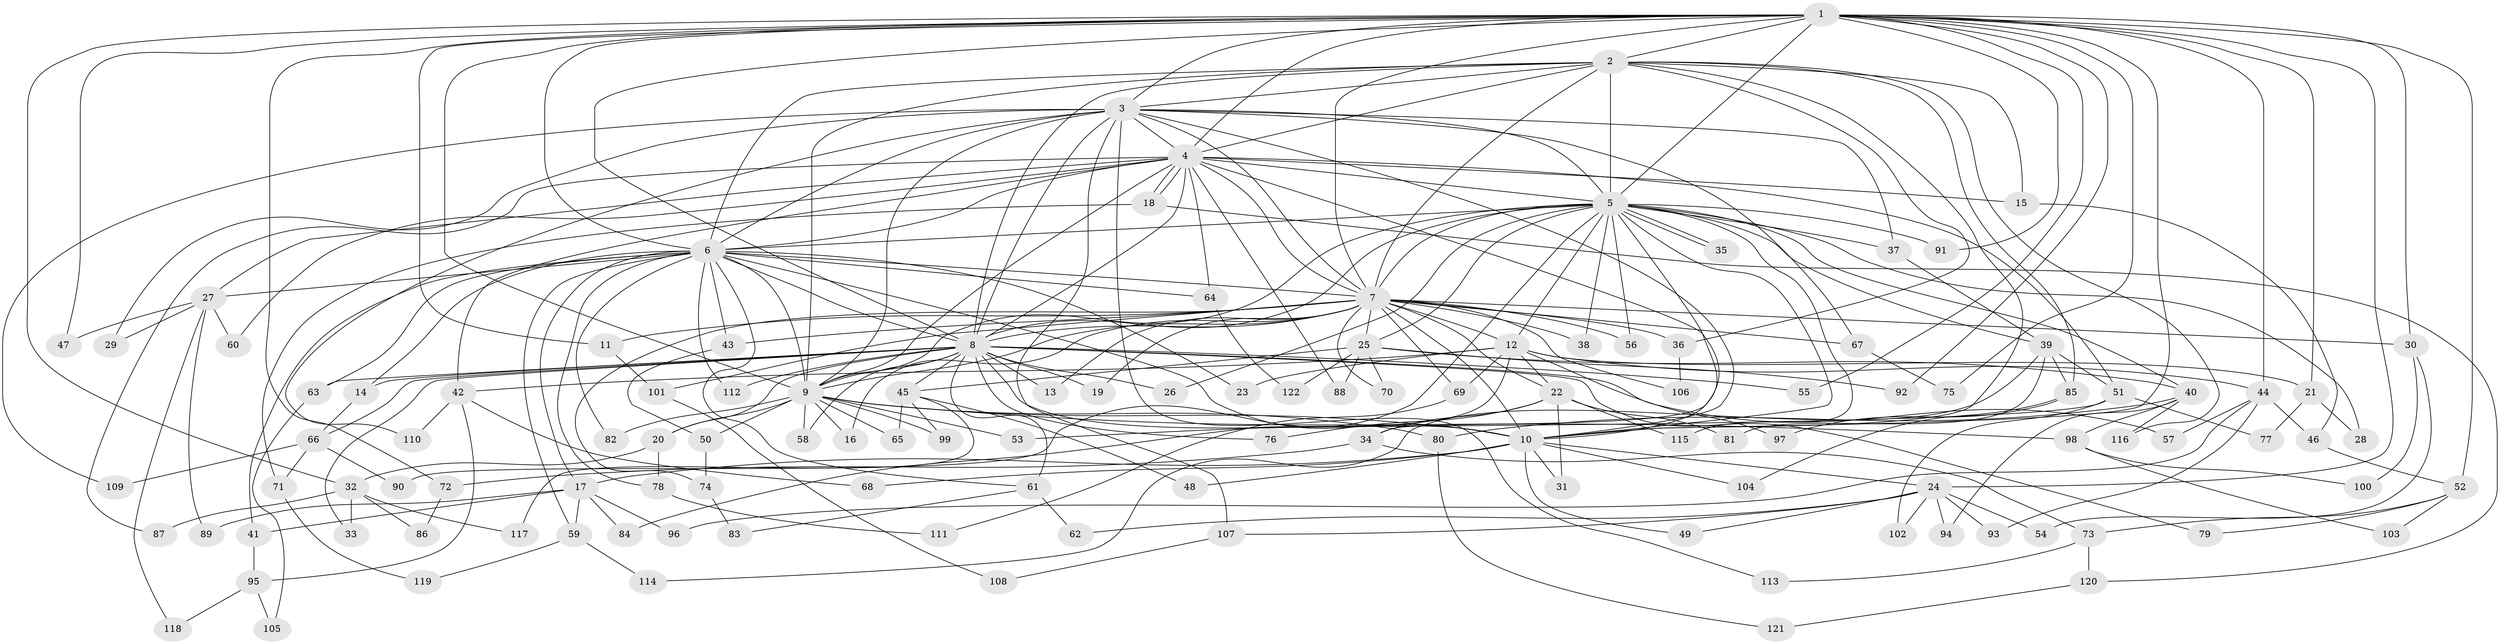 // Generated by graph-tools (version 1.1) at 2025/25/03/09/25 03:25:52]
// undirected, 122 vertices, 269 edges
graph export_dot {
graph [start="1"]
  node [color=gray90,style=filled];
  1;
  2;
  3;
  4;
  5;
  6;
  7;
  8;
  9;
  10;
  11;
  12;
  13;
  14;
  15;
  16;
  17;
  18;
  19;
  20;
  21;
  22;
  23;
  24;
  25;
  26;
  27;
  28;
  29;
  30;
  31;
  32;
  33;
  34;
  35;
  36;
  37;
  38;
  39;
  40;
  41;
  42;
  43;
  44;
  45;
  46;
  47;
  48;
  49;
  50;
  51;
  52;
  53;
  54;
  55;
  56;
  57;
  58;
  59;
  60;
  61;
  62;
  63;
  64;
  65;
  66;
  67;
  68;
  69;
  70;
  71;
  72;
  73;
  74;
  75;
  76;
  77;
  78;
  79;
  80;
  81;
  82;
  83;
  84;
  85;
  86;
  87;
  88;
  89;
  90;
  91;
  92;
  93;
  94;
  95;
  96;
  97;
  98;
  99;
  100;
  101;
  102;
  103;
  104;
  105;
  106;
  107;
  108;
  109;
  110;
  111;
  112;
  113;
  114;
  115;
  116;
  117;
  118;
  119;
  120;
  121;
  122;
  1 -- 2;
  1 -- 3;
  1 -- 4;
  1 -- 5;
  1 -- 6;
  1 -- 7;
  1 -- 8;
  1 -- 9;
  1 -- 10;
  1 -- 11;
  1 -- 21;
  1 -- 24;
  1 -- 30;
  1 -- 32;
  1 -- 44;
  1 -- 47;
  1 -- 52;
  1 -- 55;
  1 -- 72;
  1 -- 75;
  1 -- 91;
  1 -- 92;
  2 -- 3;
  2 -- 4;
  2 -- 5;
  2 -- 6;
  2 -- 7;
  2 -- 8;
  2 -- 9;
  2 -- 10;
  2 -- 15;
  2 -- 36;
  2 -- 85;
  2 -- 116;
  3 -- 4;
  3 -- 5;
  3 -- 6;
  3 -- 7;
  3 -- 8;
  3 -- 9;
  3 -- 10;
  3 -- 29;
  3 -- 37;
  3 -- 67;
  3 -- 107;
  3 -- 109;
  3 -- 110;
  3 -- 113;
  4 -- 5;
  4 -- 6;
  4 -- 7;
  4 -- 8;
  4 -- 9;
  4 -- 10;
  4 -- 15;
  4 -- 18;
  4 -- 18;
  4 -- 27;
  4 -- 42;
  4 -- 51;
  4 -- 60;
  4 -- 64;
  4 -- 87;
  4 -- 88;
  5 -- 6;
  5 -- 7;
  5 -- 8;
  5 -- 9;
  5 -- 10;
  5 -- 12;
  5 -- 25;
  5 -- 26;
  5 -- 28;
  5 -- 34;
  5 -- 35;
  5 -- 35;
  5 -- 37;
  5 -- 38;
  5 -- 39;
  5 -- 40;
  5 -- 56;
  5 -- 90;
  5 -- 91;
  5 -- 115;
  6 -- 7;
  6 -- 8;
  6 -- 9;
  6 -- 10;
  6 -- 14;
  6 -- 17;
  6 -- 23;
  6 -- 27;
  6 -- 41;
  6 -- 43;
  6 -- 59;
  6 -- 61;
  6 -- 63;
  6 -- 64;
  6 -- 78;
  6 -- 82;
  6 -- 112;
  7 -- 8;
  7 -- 9;
  7 -- 10;
  7 -- 11;
  7 -- 12;
  7 -- 13;
  7 -- 16;
  7 -- 19;
  7 -- 22;
  7 -- 25;
  7 -- 30;
  7 -- 36;
  7 -- 38;
  7 -- 43;
  7 -- 56;
  7 -- 67;
  7 -- 69;
  7 -- 70;
  7 -- 74;
  7 -- 101;
  7 -- 106;
  8 -- 9;
  8 -- 10;
  8 -- 13;
  8 -- 14;
  8 -- 19;
  8 -- 20;
  8 -- 26;
  8 -- 33;
  8 -- 45;
  8 -- 55;
  8 -- 57;
  8 -- 58;
  8 -- 61;
  8 -- 63;
  8 -- 66;
  8 -- 76;
  8 -- 79;
  8 -- 112;
  9 -- 10;
  9 -- 16;
  9 -- 20;
  9 -- 50;
  9 -- 53;
  9 -- 58;
  9 -- 65;
  9 -- 80;
  9 -- 82;
  9 -- 98;
  9 -- 99;
  10 -- 17;
  10 -- 24;
  10 -- 31;
  10 -- 48;
  10 -- 49;
  10 -- 68;
  10 -- 104;
  11 -- 101;
  12 -- 21;
  12 -- 22;
  12 -- 23;
  12 -- 42;
  12 -- 44;
  12 -- 69;
  12 -- 84;
  12 -- 97;
  14 -- 66;
  15 -- 46;
  17 -- 41;
  17 -- 59;
  17 -- 84;
  17 -- 89;
  17 -- 96;
  18 -- 71;
  18 -- 120;
  20 -- 32;
  20 -- 78;
  21 -- 28;
  21 -- 77;
  22 -- 31;
  22 -- 34;
  22 -- 76;
  22 -- 81;
  22 -- 115;
  24 -- 49;
  24 -- 54;
  24 -- 62;
  24 -- 93;
  24 -- 94;
  24 -- 102;
  24 -- 107;
  25 -- 40;
  25 -- 45;
  25 -- 70;
  25 -- 88;
  25 -- 92;
  25 -- 122;
  27 -- 29;
  27 -- 47;
  27 -- 60;
  27 -- 89;
  27 -- 118;
  30 -- 54;
  30 -- 100;
  32 -- 33;
  32 -- 86;
  32 -- 87;
  32 -- 117;
  34 -- 72;
  34 -- 73;
  36 -- 106;
  37 -- 39;
  39 -- 51;
  39 -- 81;
  39 -- 85;
  39 -- 114;
  40 -- 80;
  40 -- 94;
  40 -- 98;
  40 -- 116;
  41 -- 95;
  42 -- 68;
  42 -- 95;
  42 -- 110;
  43 -- 50;
  44 -- 46;
  44 -- 57;
  44 -- 93;
  44 -- 96;
  45 -- 48;
  45 -- 65;
  45 -- 99;
  45 -- 117;
  46 -- 52;
  50 -- 74;
  51 -- 53;
  51 -- 77;
  51 -- 102;
  52 -- 73;
  52 -- 79;
  52 -- 103;
  59 -- 114;
  59 -- 119;
  61 -- 62;
  61 -- 83;
  63 -- 105;
  64 -- 122;
  66 -- 71;
  66 -- 90;
  66 -- 109;
  67 -- 75;
  69 -- 111;
  71 -- 119;
  72 -- 86;
  73 -- 113;
  73 -- 120;
  74 -- 83;
  78 -- 111;
  80 -- 121;
  85 -- 97;
  85 -- 104;
  95 -- 105;
  95 -- 118;
  98 -- 100;
  98 -- 103;
  101 -- 108;
  107 -- 108;
  120 -- 121;
}

